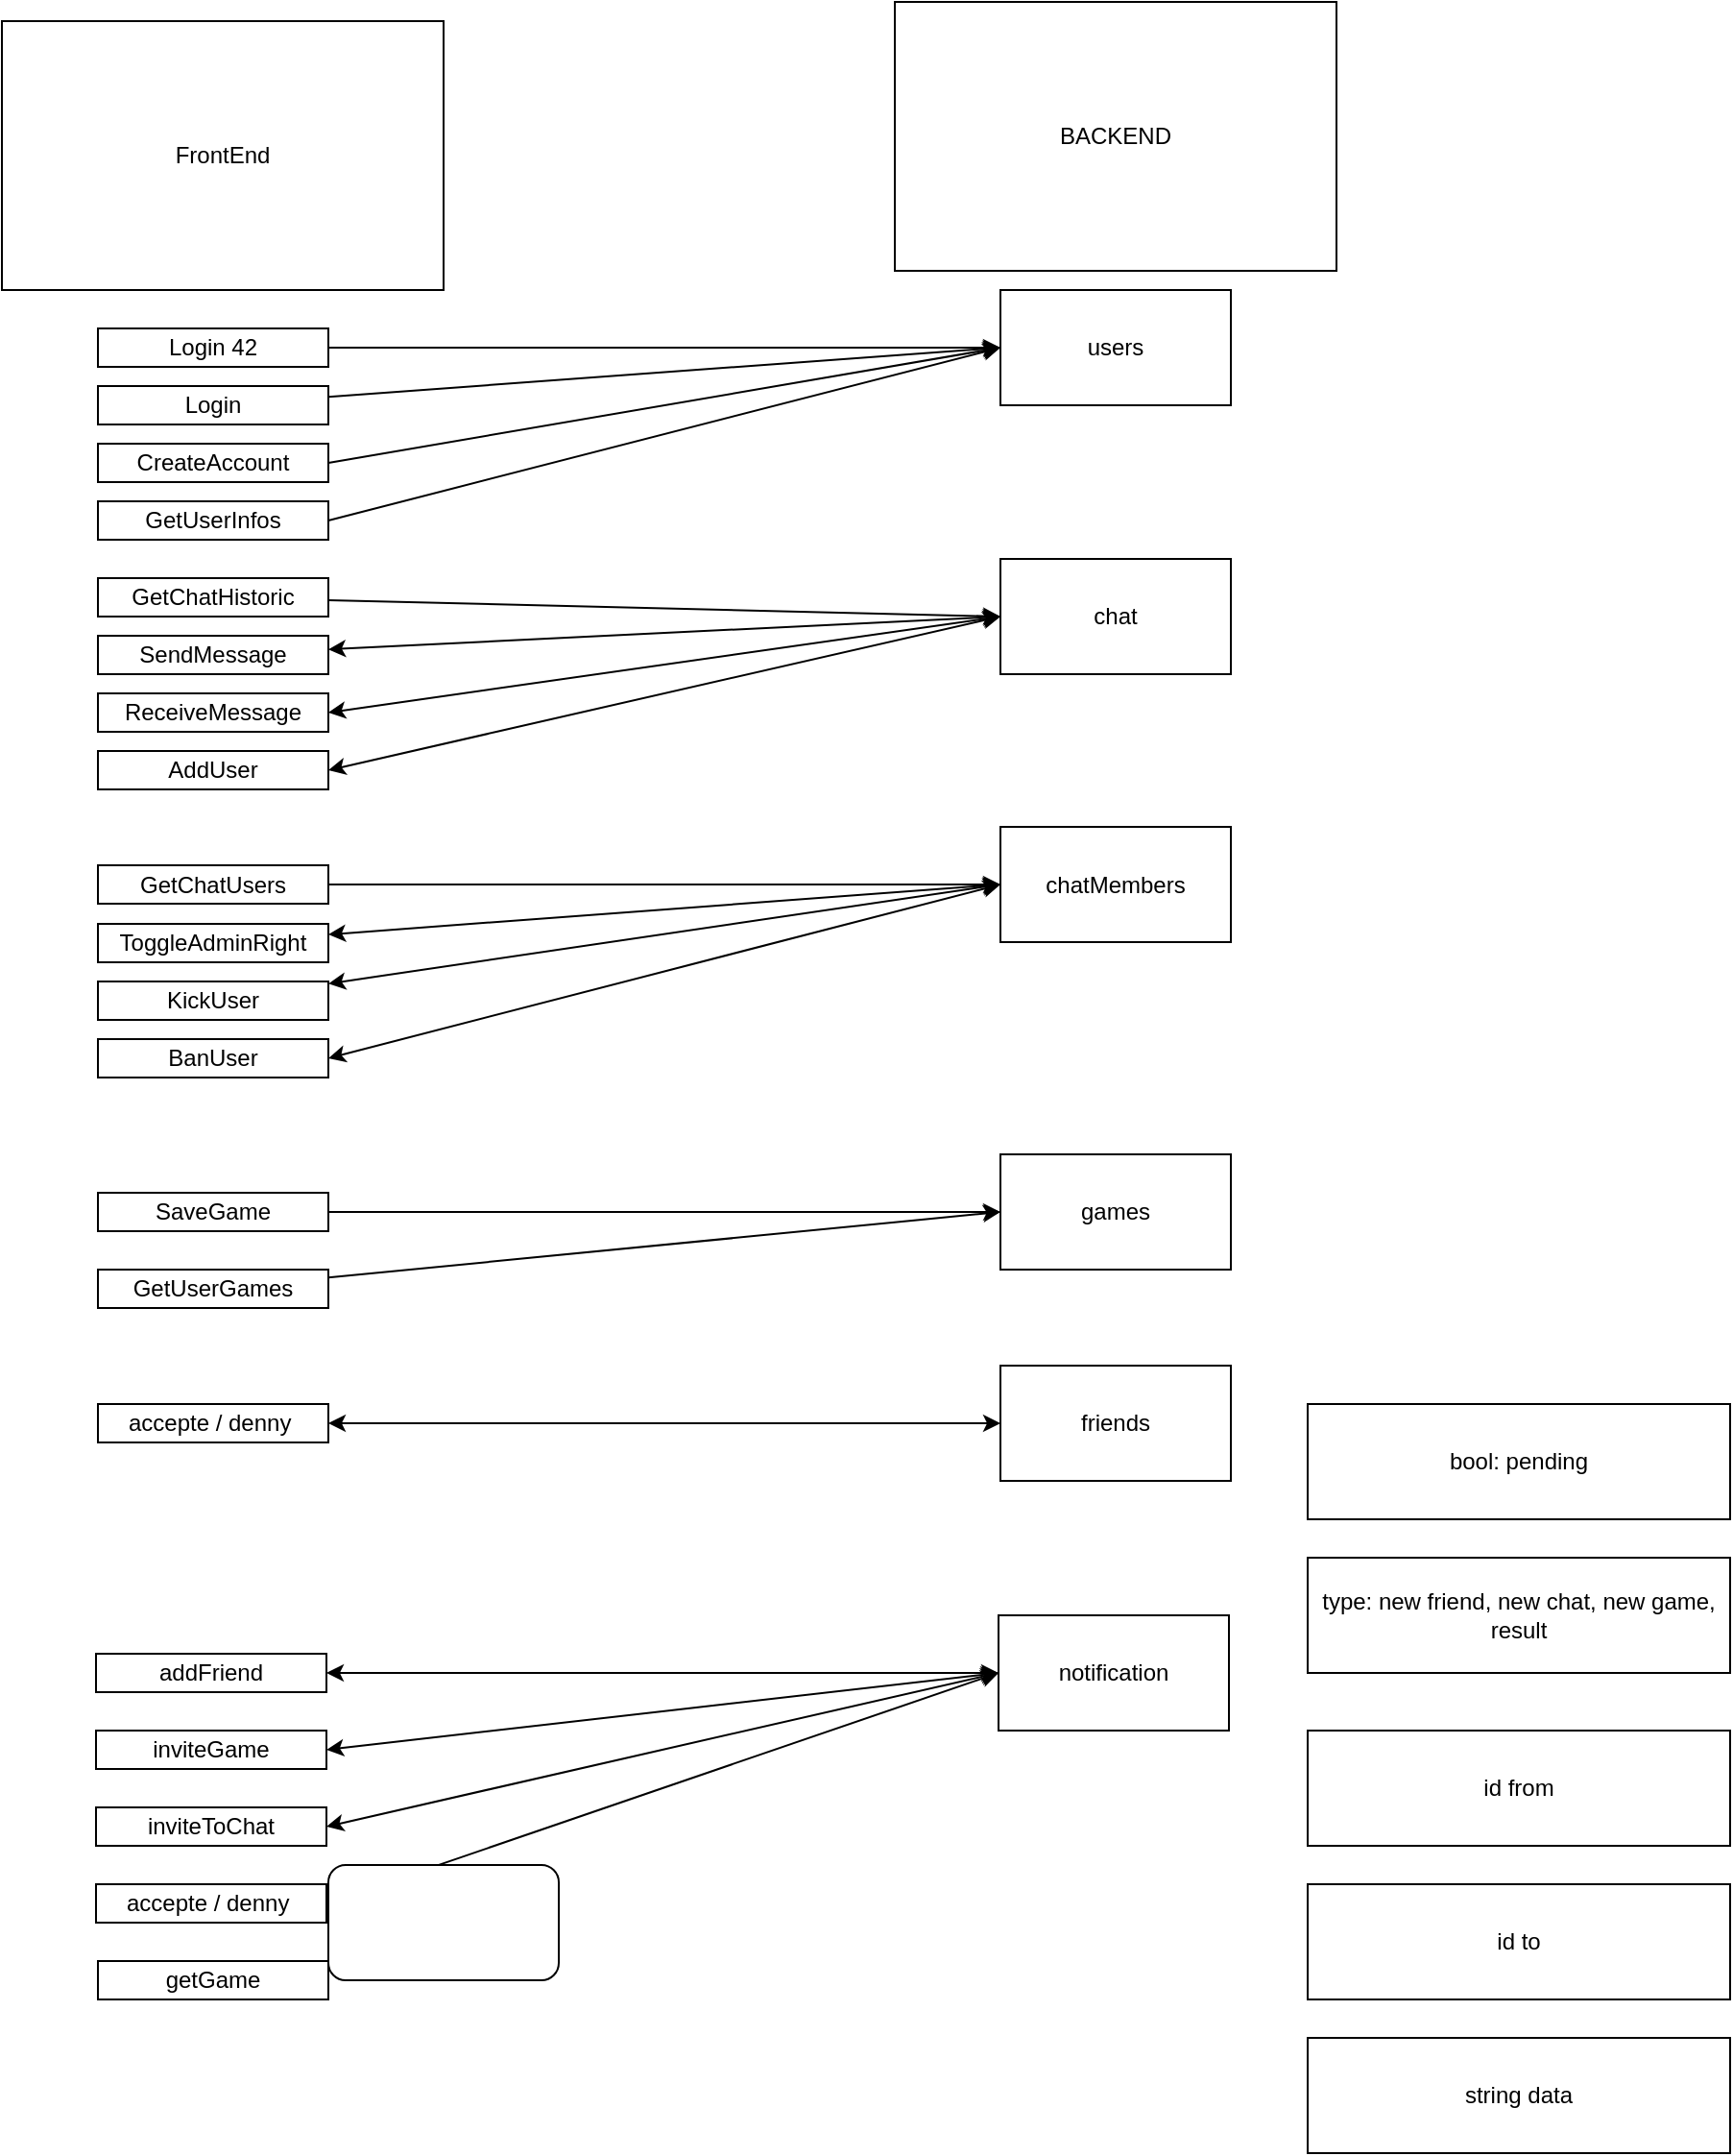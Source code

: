 <mxfile>
    <diagram id="HJYFORT3AaqEJtwTeKuv" name="Page-1">
        <mxGraphModel dx="559" dy="495" grid="1" gridSize="10" guides="1" tooltips="1" connect="1" arrows="1" fold="1" page="1" pageScale="1" pageWidth="827" pageHeight="1169" math="0" shadow="0">
            <root>
                <mxCell id="0"/>
                <mxCell id="1" parent="0"/>
                <mxCell id="2" value="FrontEnd" style="rounded=0;whiteSpace=wrap;html=1;" vertex="1" parent="1">
                    <mxGeometry x="70" y="10" width="230" height="140" as="geometry"/>
                </mxCell>
                <mxCell id="3" value="users" style="rounded=0;whiteSpace=wrap;html=1;" vertex="1" parent="1">
                    <mxGeometry x="590" y="150" width="120" height="60" as="geometry"/>
                </mxCell>
                <mxCell id="4" value="chat" style="rounded=0;whiteSpace=wrap;html=1;" vertex="1" parent="1">
                    <mxGeometry x="590" y="290" width="120" height="60" as="geometry"/>
                </mxCell>
                <mxCell id="5" value="chatMembers" style="rounded=0;whiteSpace=wrap;html=1;" vertex="1" parent="1">
                    <mxGeometry x="590" y="429.5" width="120" height="60" as="geometry"/>
                </mxCell>
                <mxCell id="6" value="friends" style="rounded=0;whiteSpace=wrap;html=1;" vertex="1" parent="1">
                    <mxGeometry x="590" y="710" width="120" height="60" as="geometry"/>
                </mxCell>
                <mxCell id="7" value="games" style="rounded=0;whiteSpace=wrap;html=1;" vertex="1" parent="1">
                    <mxGeometry x="590" y="600" width="120" height="60" as="geometry"/>
                </mxCell>
                <mxCell id="9" value="BACKEND&lt;span style=&quot;color: rgba(0, 0, 0, 0); font-family: monospace; font-size: 0px; text-align: start;&quot;&gt;%3CmxGraphModel%3E%3Croot%3E%3CmxCell%20id%3D%220%22%2F%3E%3CmxCell%20id%3D%221%22%20parent%3D%220%22%2F%3E%3CmxCell%20id%3D%222%22%20value%3D%22friends%22%20style%3D%22rounded%3D0%3BwhiteSpace%3Dwrap%3Bhtml%3D1%3B%22%20vertex%3D%221%22%20parent%3D%221%22%3E%3CmxGeometry%20x%3D%22590%22%20y%3D%22550%22%20width%3D%22120%22%20height%3D%2260%22%20as%3D%22geometry%22%2F%3E%3C%2FmxCell%3E%3C%2Froot%3E%3C%2FmxGraphModel%3E&lt;/span&gt;" style="rounded=0;whiteSpace=wrap;html=1;" vertex="1" parent="1">
                    <mxGeometry x="535" width="230" height="140" as="geometry"/>
                </mxCell>
                <mxCell id="42" style="edgeStyle=none;html=1;entryX=0;entryY=0.5;entryDx=0;entryDy=0;strokeWidth=1;" edge="1" parent="1" source="10" target="3">
                    <mxGeometry relative="1" as="geometry"/>
                </mxCell>
                <mxCell id="10" value="Login 42" style="rounded=0;whiteSpace=wrap;html=1;" vertex="1" parent="1">
                    <mxGeometry x="120" y="170" width="120" height="20" as="geometry"/>
                </mxCell>
                <mxCell id="43" style="edgeStyle=none;html=1;strokeWidth=1;" edge="1" parent="1" source="12">
                    <mxGeometry relative="1" as="geometry">
                        <mxPoint x="590" y="180" as="targetPoint"/>
                    </mxGeometry>
                </mxCell>
                <mxCell id="12" value="Login" style="rounded=0;whiteSpace=wrap;html=1;" vertex="1" parent="1">
                    <mxGeometry x="120" y="200" width="120" height="20" as="geometry"/>
                </mxCell>
                <mxCell id="44" style="edgeStyle=none;html=1;strokeWidth=1;exitX=1;exitY=0.5;exitDx=0;exitDy=0;" edge="1" parent="1" source="15">
                    <mxGeometry relative="1" as="geometry">
                        <mxPoint x="590" y="180" as="targetPoint"/>
                    </mxGeometry>
                </mxCell>
                <mxCell id="15" value="CreateAccount" style="rounded=0;whiteSpace=wrap;html=1;" vertex="1" parent="1">
                    <mxGeometry x="120" y="230" width="120" height="20" as="geometry"/>
                </mxCell>
                <mxCell id="45" style="edgeStyle=none;html=1;strokeWidth=1;exitX=1;exitY=0.5;exitDx=0;exitDy=0;" edge="1" parent="1" source="17">
                    <mxGeometry relative="1" as="geometry">
                        <mxPoint x="590" y="180" as="targetPoint"/>
                    </mxGeometry>
                </mxCell>
                <mxCell id="17" value="GetUserInfos" style="rounded=0;whiteSpace=wrap;html=1;" vertex="1" parent="1">
                    <mxGeometry x="120" y="260" width="120" height="20" as="geometry"/>
                </mxCell>
                <mxCell id="46" style="edgeStyle=none;html=1;entryX=0;entryY=0.5;entryDx=0;entryDy=0;strokeWidth=1;" edge="1" parent="1" source="25" target="4">
                    <mxGeometry relative="1" as="geometry"/>
                </mxCell>
                <mxCell id="25" value="GetChatHistoric" style="rounded=0;whiteSpace=wrap;html=1;" vertex="1" parent="1">
                    <mxGeometry x="120" y="300" width="120" height="20" as="geometry"/>
                </mxCell>
                <mxCell id="47" style="edgeStyle=none;html=1;entryX=0;entryY=0.5;entryDx=0;entryDy=0;strokeWidth=1;startArrow=classic;startFill=1;" edge="1" parent="1" source="30" target="4">
                    <mxGeometry relative="1" as="geometry"/>
                </mxCell>
                <mxCell id="30" value="SendMessage" style="rounded=0;whiteSpace=wrap;html=1;" vertex="1" parent="1">
                    <mxGeometry x="120" y="330" width="120" height="20" as="geometry"/>
                </mxCell>
                <mxCell id="48" style="edgeStyle=none;html=1;entryX=0;entryY=0.5;entryDx=0;entryDy=0;strokeWidth=1;startArrow=classic;startFill=1;exitX=1;exitY=0.5;exitDx=0;exitDy=0;" edge="1" parent="1" source="34" target="4">
                    <mxGeometry relative="1" as="geometry"/>
                </mxCell>
                <mxCell id="34" value="ReceiveMessage" style="rounded=0;whiteSpace=wrap;html=1;" vertex="1" parent="1">
                    <mxGeometry x="120" y="360" width="120" height="20" as="geometry"/>
                </mxCell>
                <mxCell id="51" style="edgeStyle=none;html=1;entryX=0;entryY=0.5;entryDx=0;entryDy=0;strokeWidth=1;startArrow=none;startFill=0;" edge="1" parent="1" source="50" target="5">
                    <mxGeometry relative="1" as="geometry"/>
                </mxCell>
                <mxCell id="50" value="GetChatUsers" style="rounded=0;whiteSpace=wrap;html=1;" vertex="1" parent="1">
                    <mxGeometry x="120" y="449.5" width="120" height="20" as="geometry"/>
                </mxCell>
                <mxCell id="55" style="edgeStyle=none;html=1;entryX=0;entryY=0.5;entryDx=0;entryDy=0;strokeWidth=1;startArrow=classic;startFill=1;" edge="1" parent="1" source="52" target="5">
                    <mxGeometry relative="1" as="geometry"/>
                </mxCell>
                <mxCell id="52" value="ToggleAdminRight&lt;span style=&quot;color: rgba(0, 0, 0, 0); font-family: monospace; font-size: 0px; text-align: start;&quot;&gt;%3CmxGraphModel%3E%3Croot%3E%3CmxCell%20id%3D%220%22%2F%3E%3CmxCell%20id%3D%221%22%20parent%3D%220%22%2F%3E%3CmxCell%20id%3D%222%22%20value%3D%22GetChatUsers%22%20style%3D%22rounded%3D0%3BwhiteSpace%3Dwrap%3Bhtml%3D1%3B%22%20vertex%3D%221%22%20parent%3D%221%22%3E%3CmxGeometry%20x%3D%22120%22%20y%3D%22449.5%22%20width%3D%22120%22%20height%3D%2220%22%20as%3D%22geometry%22%2F%3E%3C%2FmxCell%3E%3C%2Froot%3E%3C%2FmxGraphModel%3E&lt;/span&gt;" style="rounded=0;whiteSpace=wrap;html=1;" vertex="1" parent="1">
                    <mxGeometry x="120" y="480" width="120" height="20" as="geometry"/>
                </mxCell>
                <mxCell id="56" style="edgeStyle=none;html=1;entryX=0;entryY=0.5;entryDx=0;entryDy=0;strokeWidth=1;startArrow=classic;startFill=1;" edge="1" parent="1" source="53" target="5">
                    <mxGeometry relative="1" as="geometry"/>
                </mxCell>
                <mxCell id="53" value="KickUser&lt;span style=&quot;color: rgba(0, 0, 0, 0); font-family: monospace; font-size: 0px; text-align: start;&quot;&gt;%3CmxGraphModel%3E%3Croot%3E%3CmxCell%20id%3D%220%22%2F%3E%3CmxCell%20id%3D%221%22%20parent%3D%220%22%2F%3E%3CmxCell%20id%3D%222%22%20value%3D%22ToggleAdminRight%26lt%3Bspan%20style%3D%26quot%3Bcolor%3A%20rgba(0%2C%200%2C%200%2C%200)%3B%20font-family%3A%20monospace%3B%20font-size%3A%200px%3B%20text-align%3A%20start%3B%26quot%3B%26gt%3B%253CmxGraphModel%253E%253Croot%253E%253CmxCell%2520id%253D%25220%2522%252F%253E%253CmxCell%2520id%253D%25221%2522%2520parent%253D%25220%2522%252F%253E%253CmxCell%2520id%253D%25222%2522%2520value%253D%2522GetChatUsers%2522%2520style%253D%2522rounded%253D0%253BwhiteSpace%253Dwrap%253Bhtml%253D1%253B%2522%2520vertex%253D%25221%2522%2520parent%253D%25221%2522%253E%253CmxGeometry%2520x%253D%2522120%2522%2520y%253D%2522449.5%2522%2520width%253D%2522120%2522%2520height%253D%252220%2522%2520as%253D%2522geometry%2522%252F%253E%253C%252FmxCell%253E%253C%252Froot%253E%253C%252FmxGraphModel%253E%26lt%3B%2Fspan%26gt%3B%22%20style%3D%22rounded%3D0%3BwhiteSpace%3Dwrap%3Bhtml%3D1%3B%22%20vertex%3D%221%22%20parent%3D%221%22%3E%3CmxGeometry%20x%3D%22120%22%20y%3D%22480%22%20width%3D%22120%22%20height%3D%2220%22%20as%3D%22geometry%22%2F%3E%3C%2FmxCell%3E%3C%2Froot%3E%3C%2FmxGraphModel%3E&lt;/span&gt;" style="rounded=0;whiteSpace=wrap;html=1;" vertex="1" parent="1">
                    <mxGeometry x="120" y="510" width="120" height="20" as="geometry"/>
                </mxCell>
                <mxCell id="59" style="edgeStyle=none;html=1;entryX=0;entryY=0.5;entryDx=0;entryDy=0;strokeWidth=1;startArrow=classic;startFill=1;exitX=1;exitY=0.5;exitDx=0;exitDy=0;" edge="1" parent="1" source="54" target="5">
                    <mxGeometry relative="1" as="geometry"/>
                </mxCell>
                <mxCell id="54" value="BanUser" style="rounded=0;whiteSpace=wrap;html=1;" vertex="1" parent="1">
                    <mxGeometry x="120" y="540" width="120" height="20" as="geometry"/>
                </mxCell>
                <mxCell id="61" style="edgeStyle=none;html=1;entryX=0;entryY=0.5;entryDx=0;entryDy=0;strokeWidth=1;startArrow=none;startFill=0;" edge="1" parent="1" source="60" target="7">
                    <mxGeometry relative="1" as="geometry"/>
                </mxCell>
                <mxCell id="60" value="GetUserGames" style="rounded=0;whiteSpace=wrap;html=1;" vertex="1" parent="1">
                    <mxGeometry x="120" y="660" width="120" height="20" as="geometry"/>
                </mxCell>
                <mxCell id="63" style="edgeStyle=none;html=1;strokeWidth=1;startArrow=none;startFill=0;" edge="1" parent="1" source="62">
                    <mxGeometry relative="1" as="geometry">
                        <mxPoint x="590" y="630" as="targetPoint"/>
                    </mxGeometry>
                </mxCell>
                <mxCell id="62" value="SaveGame" style="rounded=0;whiteSpace=wrap;html=1;" vertex="1" parent="1">
                    <mxGeometry x="120" y="620" width="120" height="20" as="geometry"/>
                </mxCell>
                <mxCell id="71" style="edgeStyle=none;html=1;exitX=1;exitY=0.5;exitDx=0;exitDy=0;startArrow=classic;startFill=1;" edge="1" parent="1" source="65" target="67">
                    <mxGeometry relative="1" as="geometry"/>
                </mxCell>
                <mxCell id="65" value="addFriend" style="rounded=0;whiteSpace=wrap;html=1;" vertex="1" parent="1">
                    <mxGeometry x="119" y="860" width="120" height="20" as="geometry"/>
                </mxCell>
                <mxCell id="82" style="edgeStyle=none;html=1;entryX=0;entryY=0.5;entryDx=0;entryDy=0;strokeWidth=1;startArrow=classic;startFill=1;exitX=1;exitY=0.5;exitDx=0;exitDy=0;" edge="1" parent="1" source="66" target="67">
                    <mxGeometry relative="1" as="geometry"/>
                </mxCell>
                <mxCell id="66" value="inviteGame" style="rounded=0;whiteSpace=wrap;html=1;" vertex="1" parent="1">
                    <mxGeometry x="119" y="900" width="120" height="20" as="geometry"/>
                </mxCell>
                <mxCell id="67" value="notification" style="rounded=0;whiteSpace=wrap;html=1;" vertex="1" parent="1">
                    <mxGeometry x="589" y="840" width="120" height="60" as="geometry"/>
                </mxCell>
                <mxCell id="69" value="type: new friend, new chat, new game, result" style="rounded=0;whiteSpace=wrap;html=1;" vertex="1" parent="1">
                    <mxGeometry x="750" y="810" width="220" height="60" as="geometry"/>
                </mxCell>
                <mxCell id="70" value="id from" style="rounded=0;whiteSpace=wrap;html=1;" vertex="1" parent="1">
                    <mxGeometry x="750" y="900" width="220" height="60" as="geometry"/>
                </mxCell>
                <mxCell id="72" value="id to" style="rounded=0;whiteSpace=wrap;html=1;" vertex="1" parent="1">
                    <mxGeometry x="750" y="980" width="220" height="60" as="geometry"/>
                </mxCell>
                <mxCell id="73" value="string data" style="rounded=0;whiteSpace=wrap;html=1;" vertex="1" parent="1">
                    <mxGeometry x="750" y="1060" width="220" height="60" as="geometry"/>
                </mxCell>
                <mxCell id="77" style="edgeStyle=none;html=1;entryX=0;entryY=0.5;entryDx=0;entryDy=0;strokeWidth=1;startArrow=classic;startFill=1;exitX=1;exitY=0.5;exitDx=0;exitDy=0;" edge="1" parent="1" source="76" target="4">
                    <mxGeometry relative="1" as="geometry"/>
                </mxCell>
                <mxCell id="76" value="AddUser" style="rounded=0;whiteSpace=wrap;html=1;" vertex="1" parent="1">
                    <mxGeometry x="120" y="390" width="120" height="20" as="geometry"/>
                </mxCell>
                <mxCell id="81" style="edgeStyle=none;html=1;entryX=0;entryY=0.5;entryDx=0;entryDy=0;strokeWidth=1;startArrow=classic;startFill=1;exitX=1;exitY=0.5;exitDx=0;exitDy=0;" edge="1" parent="1" source="80" target="67">
                    <mxGeometry relative="1" as="geometry"/>
                </mxCell>
                <mxCell id="80" value="inviteToChat" style="rounded=0;whiteSpace=wrap;html=1;" vertex="1" parent="1">
                    <mxGeometry x="119" y="940" width="120" height="20" as="geometry"/>
                </mxCell>
                <mxCell id="88" style="edgeStyle=none;html=1;entryX=0;entryY=0.5;entryDx=0;entryDy=0;strokeWidth=1;startArrow=classic;startFill=1;" edge="1" parent="1" source="87" target="6">
                    <mxGeometry relative="1" as="geometry"/>
                </mxCell>
                <mxCell id="87" value="accepte / denny&amp;nbsp;" style="rounded=0;whiteSpace=wrap;html=1;" vertex="1" parent="1">
                    <mxGeometry x="120" y="730" width="120" height="20" as="geometry"/>
                </mxCell>
                <mxCell id="93" style="edgeStyle=none;html=1;entryX=0;entryY=0.5;entryDx=0;entryDy=0;strokeWidth=1;startArrow=classic;startFill=1;exitX=1;exitY=0.5;exitDx=0;exitDy=0;" edge="1" parent="1" source="92" target="67">
                    <mxGeometry relative="1" as="geometry"/>
                </mxCell>
                <mxCell id="92" value="accepte / denny&amp;nbsp;" style="rounded=0;whiteSpace=wrap;html=1;" vertex="1" parent="1">
                    <mxGeometry x="119" y="980" width="120" height="20" as="geometry"/>
                </mxCell>
                <mxCell id="94" value="bool: pending" style="rounded=0;whiteSpace=wrap;html=1;" vertex="1" parent="1">
                    <mxGeometry x="750" y="730" width="220" height="60" as="geometry"/>
                </mxCell>
                <mxCell id="98" value="getGame" style="rounded=0;whiteSpace=wrap;html=1;" vertex="1" parent="1">
                    <mxGeometry x="120" y="1020" width="120" height="20" as="geometry"/>
                </mxCell>
                <mxCell id="99" value="" style="rounded=1;whiteSpace=wrap;html=1;" vertex="1" parent="1">
                    <mxGeometry x="240" y="970" width="120" height="60" as="geometry"/>
                </mxCell>
            </root>
        </mxGraphModel>
    </diagram>
</mxfile>